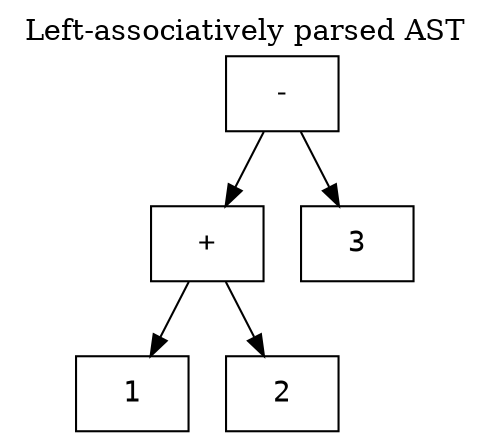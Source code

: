 digraph G {
  ordering="out"
  node [shape="rect", fontname="monospace"]
  edge [fontsize=10, fontname="monospace"]

  labelloc="t";
  label="Left-associatively parsed AST";

  one [label="1"]
  two [label="2"]
  three [label="3"]
  op1 [label="-"]
  op2 [label="+"]

  op1 -> op2
  op1 -> three
  op2 -> one
  op2 -> two
}
